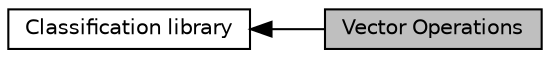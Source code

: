 digraph "Vector Operations"
{
  edge [fontname="Helvetica",fontsize="10",labelfontname="Helvetica",labelfontsize="10"];
  node [fontname="Helvetica",fontsize="10",shape=record];
  rankdir=LR;
  Node1 [label="Classification library",height=0.2,width=0.4,color="black", fillcolor="white", style="filled",URL="$group__ClassificationLibrary.html"];
  Node0 [label="Vector Operations",height=0.2,width=0.4,color="black", fillcolor="grey75", style="filled", fontcolor="black"];
  Node1->Node0 [shape=plaintext, dir="back", style="solid"];
}
